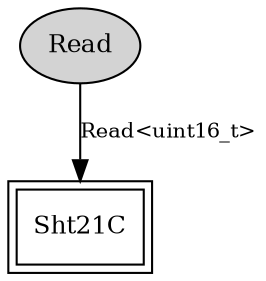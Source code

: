 digraph "tos.platforms.ucmini.DemoSensorC" {
  n0x40da7648 [shape=ellipse, style=filled, label="Read", fontsize=12];
  "Sht21C" [fontsize=12, shape=box,peripheries=2, URL="../chtml/tos.chips.sht21.Sht21C.html"];
  "n0x40da7648" -> "Sht21C" [label="Read<uint16_t>", URL="../ihtml/tos.interfaces.Read.html", fontsize=10];
}

